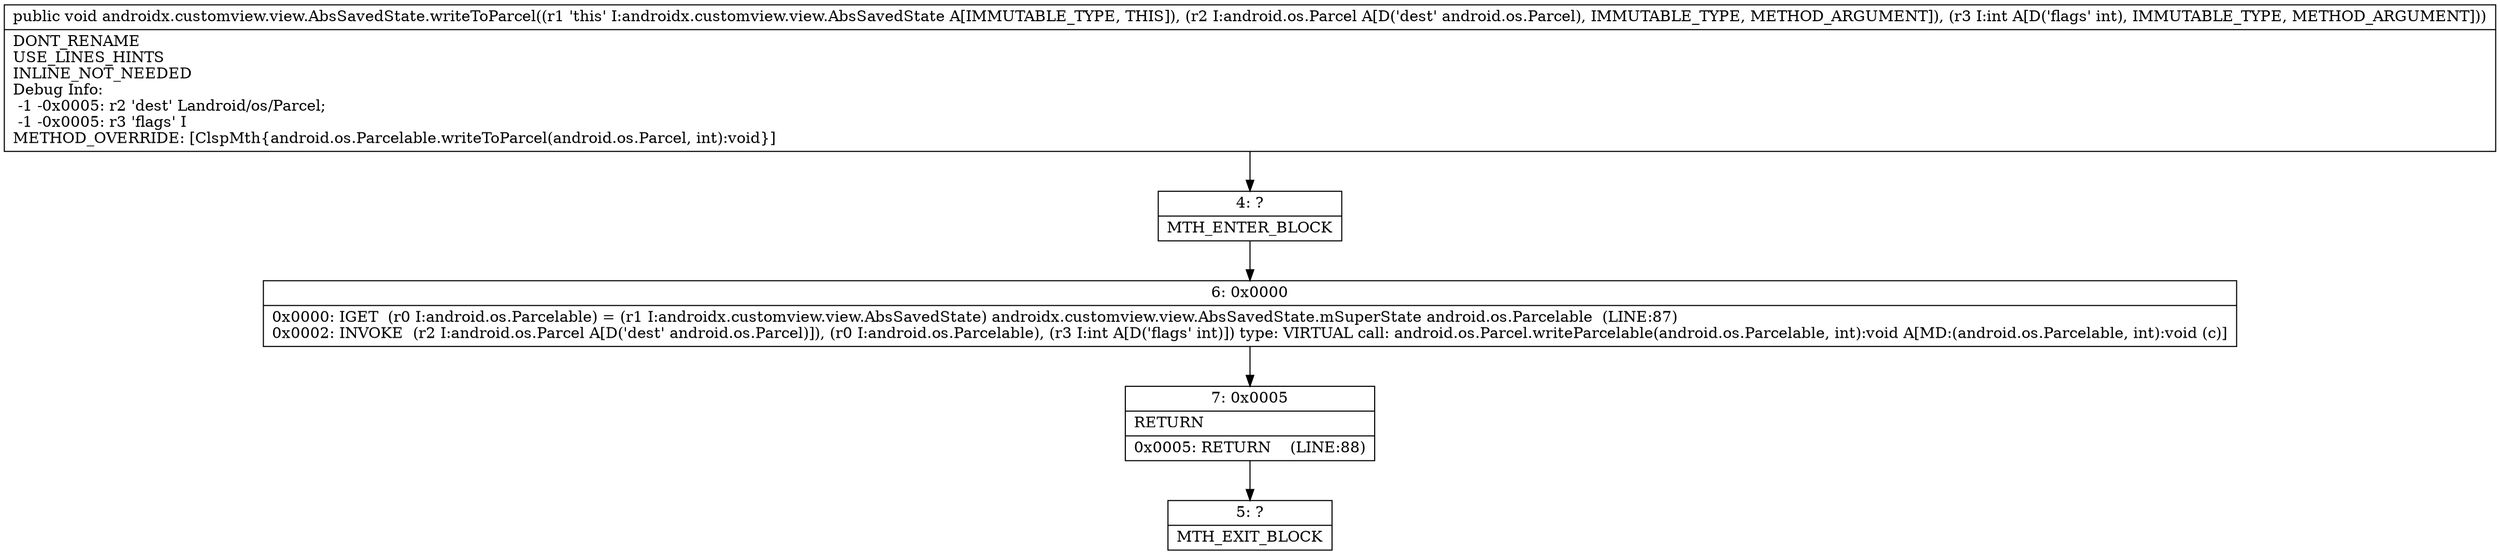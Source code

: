 digraph "CFG forandroidx.customview.view.AbsSavedState.writeToParcel(Landroid\/os\/Parcel;I)V" {
Node_4 [shape=record,label="{4\:\ ?|MTH_ENTER_BLOCK\l}"];
Node_6 [shape=record,label="{6\:\ 0x0000|0x0000: IGET  (r0 I:android.os.Parcelable) = (r1 I:androidx.customview.view.AbsSavedState) androidx.customview.view.AbsSavedState.mSuperState android.os.Parcelable  (LINE:87)\l0x0002: INVOKE  (r2 I:android.os.Parcel A[D('dest' android.os.Parcel)]), (r0 I:android.os.Parcelable), (r3 I:int A[D('flags' int)]) type: VIRTUAL call: android.os.Parcel.writeParcelable(android.os.Parcelable, int):void A[MD:(android.os.Parcelable, int):void (c)]\l}"];
Node_7 [shape=record,label="{7\:\ 0x0005|RETURN\l|0x0005: RETURN    (LINE:88)\l}"];
Node_5 [shape=record,label="{5\:\ ?|MTH_EXIT_BLOCK\l}"];
MethodNode[shape=record,label="{public void androidx.customview.view.AbsSavedState.writeToParcel((r1 'this' I:androidx.customview.view.AbsSavedState A[IMMUTABLE_TYPE, THIS]), (r2 I:android.os.Parcel A[D('dest' android.os.Parcel), IMMUTABLE_TYPE, METHOD_ARGUMENT]), (r3 I:int A[D('flags' int), IMMUTABLE_TYPE, METHOD_ARGUMENT]))  | DONT_RENAME\lUSE_LINES_HINTS\lINLINE_NOT_NEEDED\lDebug Info:\l  \-1 \-0x0005: r2 'dest' Landroid\/os\/Parcel;\l  \-1 \-0x0005: r3 'flags' I\lMETHOD_OVERRIDE: [ClspMth\{android.os.Parcelable.writeToParcel(android.os.Parcel, int):void\}]\l}"];
MethodNode -> Node_4;Node_4 -> Node_6;
Node_6 -> Node_7;
Node_7 -> Node_5;
}

